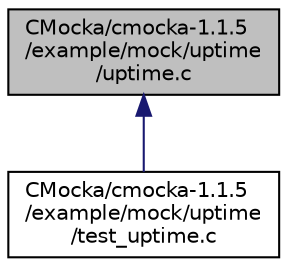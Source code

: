 digraph "CMocka/cmocka-1.1.5/example/mock/uptime/uptime.c"
{
 // LATEX_PDF_SIZE
  edge [fontname="Helvetica",fontsize="10",labelfontname="Helvetica",labelfontsize="10"];
  node [fontname="Helvetica",fontsize="10",shape=record];
  Node1 [label="CMocka/cmocka-1.1.5\l/example/mock/uptime\l/uptime.c",height=0.2,width=0.4,color="black", fillcolor="grey75", style="filled", fontcolor="black",tooltip=" "];
  Node1 -> Node2 [dir="back",color="midnightblue",fontsize="10",style="solid",fontname="Helvetica"];
  Node2 [label="CMocka/cmocka-1.1.5\l/example/mock/uptime\l/test_uptime.c",height=0.2,width=0.4,color="black", fillcolor="white", style="filled",URL="$test__uptime_8c.html",tooltip=" "];
}
